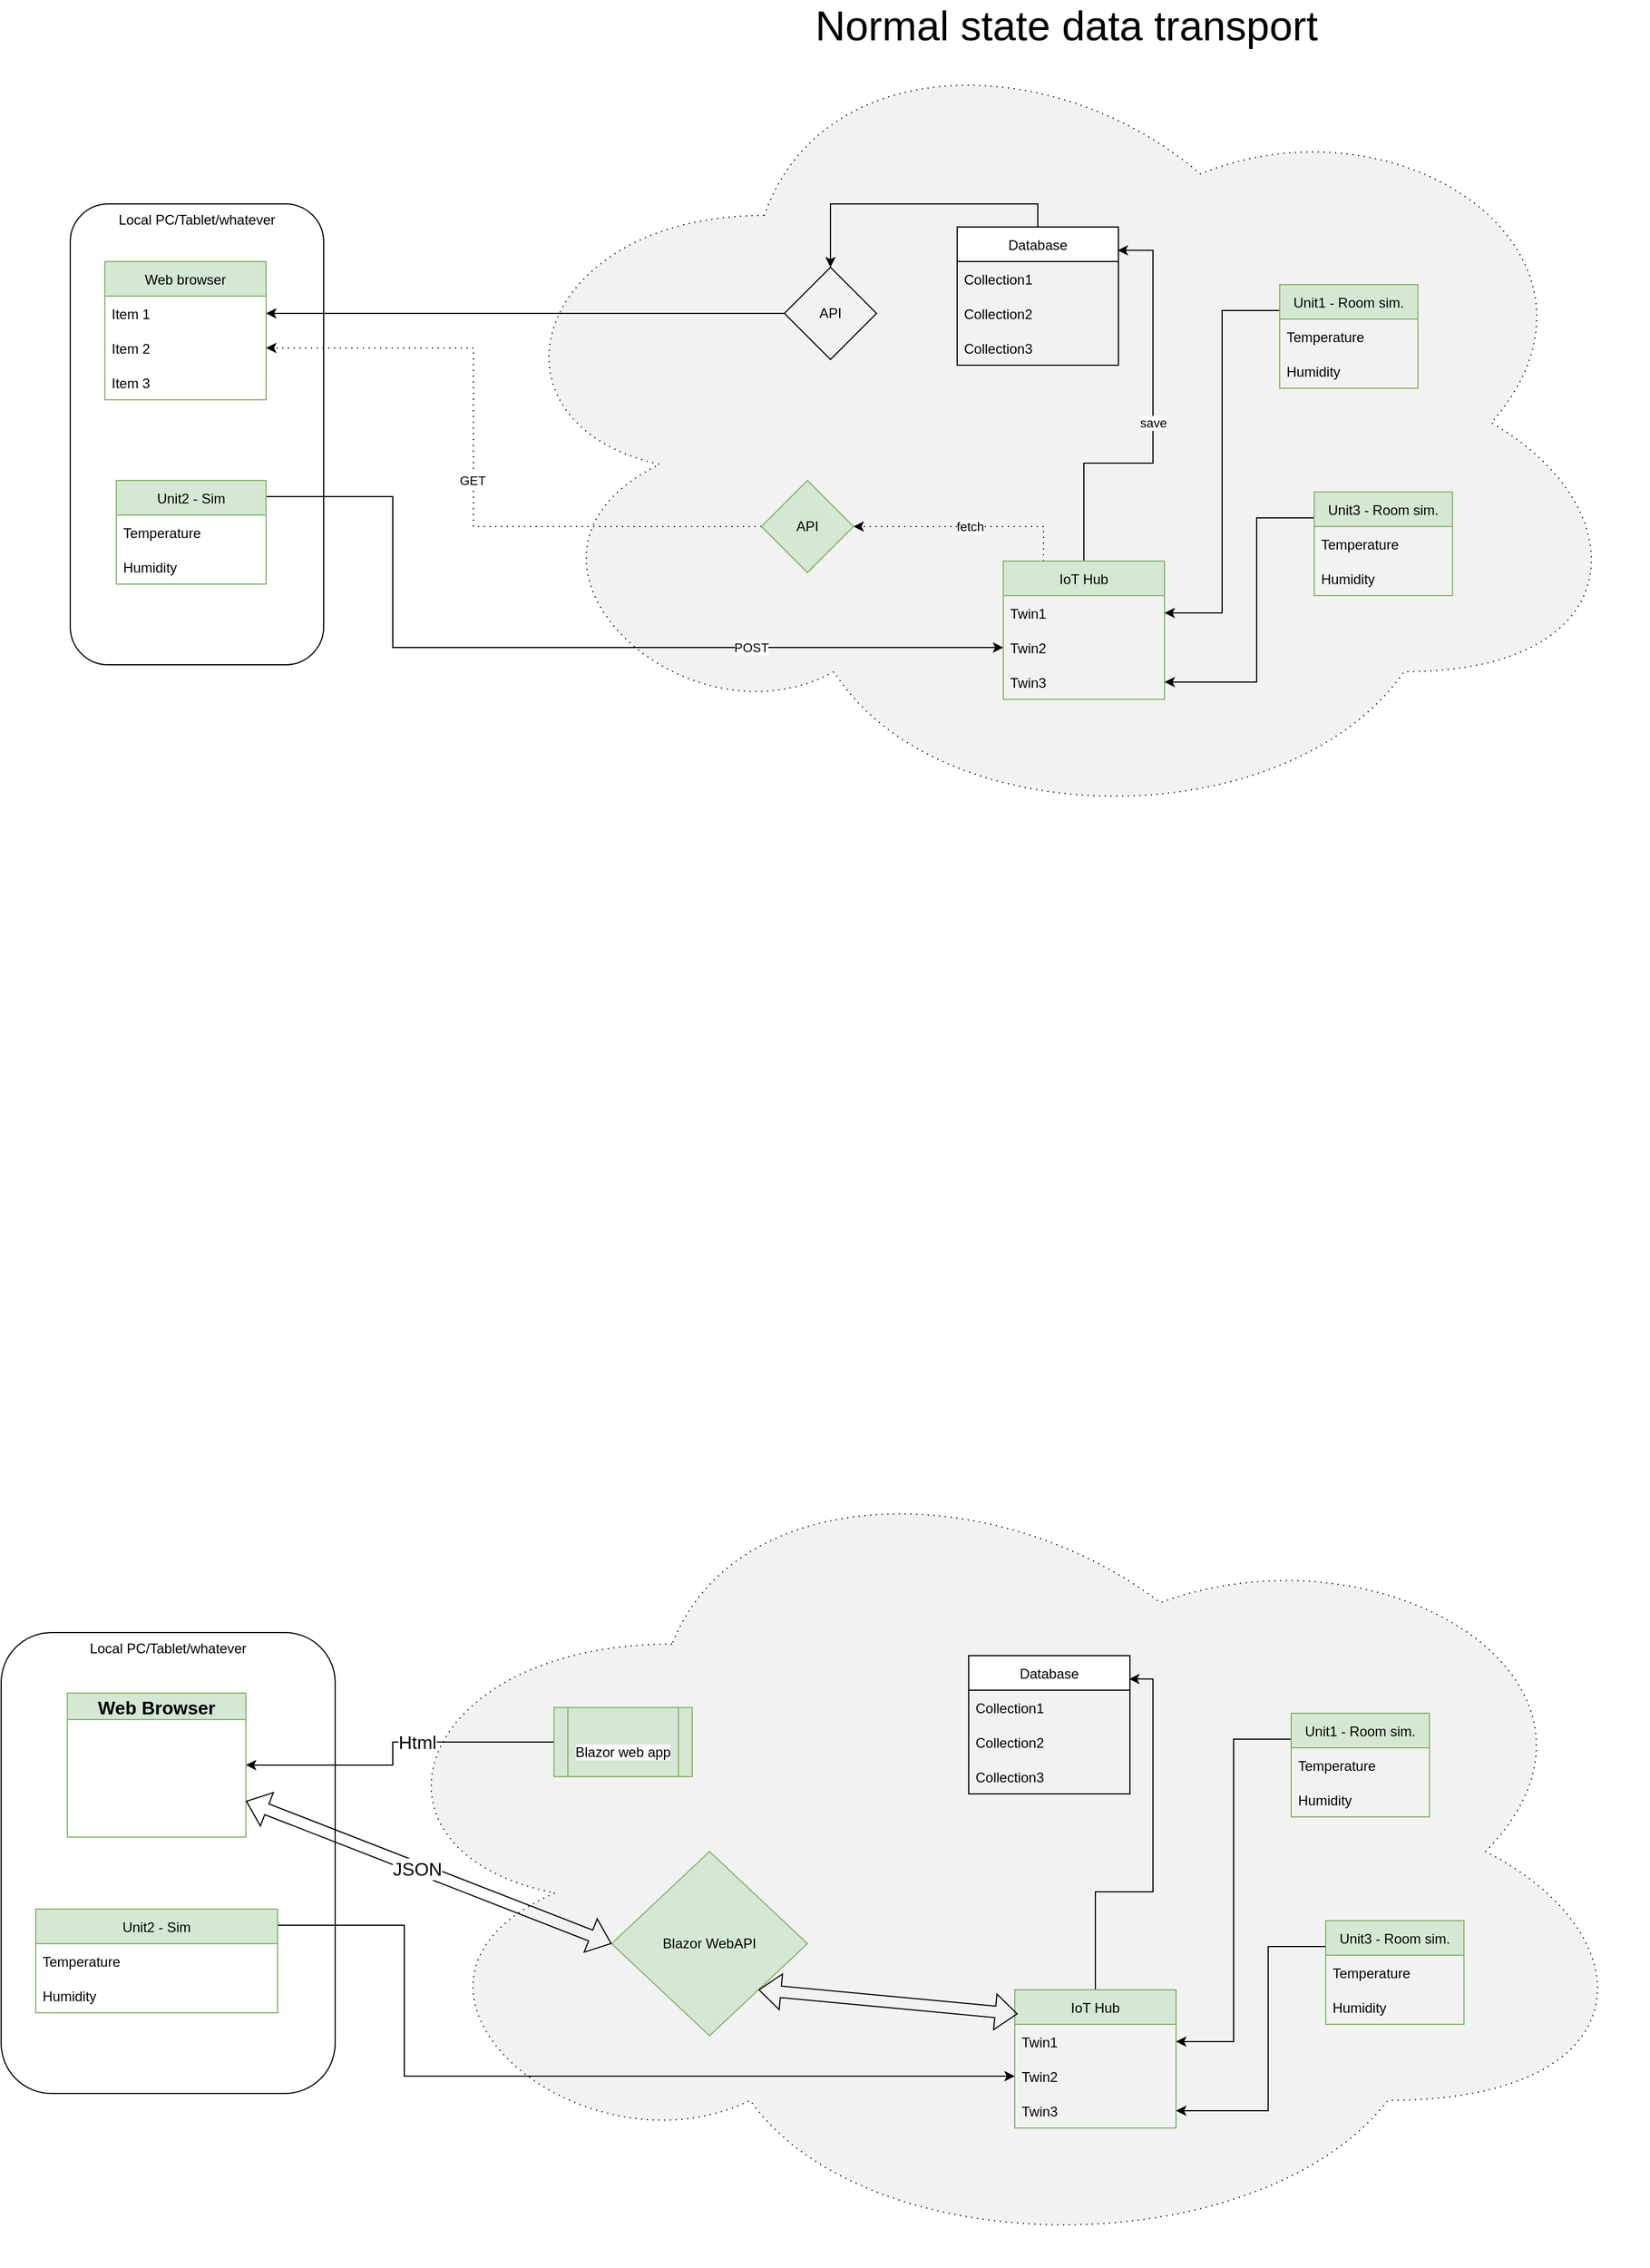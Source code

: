 <mxfile version="16.2.2" type="device"><diagram id="ydRE0bZVNRKPb427wFBF" name="Page-1"><mxGraphModel dx="1422" dy="-331" grid="1" gridSize="10" guides="1" tooltips="1" connect="1" arrows="1" fold="1" page="1" pageScale="1" pageWidth="1654" pageHeight="1169" math="0" shadow="0"><root><mxCell id="0"/><mxCell id="1" parent="0"/><mxCell id="SoW2IHCwXCaMQMNIdjdu-50" value="" style="ellipse;shape=cloud;whiteSpace=wrap;html=1;fillColor=#F2F2F2;dashed=1;dashPattern=1 4;" parent="1" vertex="1"><mxGeometry x="540" y="1260" width="1010" height="720" as="geometry"/></mxCell><mxCell id="SoW2IHCwXCaMQMNIdjdu-5" value="Local PC/Tablet/whatever" style="rounded=1;whiteSpace=wrap;html=1;verticalAlign=top;" parent="1" vertex="1"><mxGeometry x="190" y="1430" width="220" height="400" as="geometry"/></mxCell><mxCell id="SoW2IHCwXCaMQMNIdjdu-1" value="Web browser" style="swimlane;fontStyle=0;childLayout=stackLayout;horizontal=1;startSize=30;horizontalStack=0;resizeParent=1;resizeParentMax=0;resizeLast=0;collapsible=1;marginBottom=0;fillColor=#d5e8d4;strokeColor=#82b366;" parent="1" vertex="1"><mxGeometry x="220" y="1480" width="140" height="120" as="geometry"/></mxCell><mxCell id="SoW2IHCwXCaMQMNIdjdu-2" value="Item 1" style="text;strokeColor=none;fillColor=none;align=left;verticalAlign=middle;spacingLeft=4;spacingRight=4;overflow=hidden;points=[[0,0.5],[1,0.5]];portConstraint=eastwest;rotatable=0;" parent="SoW2IHCwXCaMQMNIdjdu-1" vertex="1"><mxGeometry y="30" width="140" height="30" as="geometry"/></mxCell><mxCell id="SoW2IHCwXCaMQMNIdjdu-3" value="Item 2" style="text;strokeColor=none;fillColor=none;align=left;verticalAlign=middle;spacingLeft=4;spacingRight=4;overflow=hidden;points=[[0,0.5],[1,0.5]];portConstraint=eastwest;rotatable=0;" parent="SoW2IHCwXCaMQMNIdjdu-1" vertex="1"><mxGeometry y="60" width="140" height="30" as="geometry"/></mxCell><mxCell id="SoW2IHCwXCaMQMNIdjdu-4" value="Item 3" style="text;strokeColor=none;fillColor=none;align=left;verticalAlign=middle;spacingLeft=4;spacingRight=4;overflow=hidden;points=[[0,0.5],[1,0.5]];portConstraint=eastwest;rotatable=0;" parent="SoW2IHCwXCaMQMNIdjdu-1" vertex="1"><mxGeometry y="90" width="140" height="30" as="geometry"/></mxCell><mxCell id="SoW2IHCwXCaMQMNIdjdu-32" style="edgeStyle=orthogonalEdgeStyle;rounded=0;orthogonalLoop=1;jettySize=auto;html=1;exitX=0.5;exitY=0;exitDx=0;exitDy=0;entryX=0.995;entryY=0.169;entryDx=0;entryDy=0;entryPerimeter=0;" parent="1" source="SoW2IHCwXCaMQMNIdjdu-7" target="SoW2IHCwXCaMQMNIdjdu-28" edge="1"><mxGeometry relative="1" as="geometry"><Array as="points"><mxPoint x="1070" y="1655"/><mxPoint x="1130" y="1655"/><mxPoint x="1130" y="1470"/></Array></mxGeometry></mxCell><mxCell id="up5aVXuY-90J1iWXJ7jc-7" value="save" style="edgeLabel;html=1;align=center;verticalAlign=middle;resizable=0;points=[];" vertex="1" connectable="0" parent="SoW2IHCwXCaMQMNIdjdu-32"><mxGeometry x="0.003" relative="1" as="geometry"><mxPoint as="offset"/></mxGeometry></mxCell><mxCell id="SoW2IHCwXCaMQMNIdjdu-45" style="edgeStyle=orthogonalEdgeStyle;rounded=0;orthogonalLoop=1;jettySize=auto;html=1;exitX=0.25;exitY=0;exitDx=0;exitDy=0;entryX=1;entryY=0.5;entryDx=0;entryDy=0;dashed=1;dashPattern=1 4;" parent="1" source="SoW2IHCwXCaMQMNIdjdu-7" target="SoW2IHCwXCaMQMNIdjdu-58" edge="1"><mxGeometry relative="1" as="geometry"><mxPoint x="840" y="1665" as="targetPoint"/></mxGeometry></mxCell><mxCell id="up5aVXuY-90J1iWXJ7jc-6" value="fetch" style="edgeLabel;html=1;align=center;verticalAlign=middle;resizable=0;points=[];" vertex="1" connectable="0" parent="SoW2IHCwXCaMQMNIdjdu-45"><mxGeometry x="-0.032" relative="1" as="geometry"><mxPoint as="offset"/></mxGeometry></mxCell><mxCell id="SoW2IHCwXCaMQMNIdjdu-7" value="IoT Hub" style="swimlane;fontStyle=0;childLayout=stackLayout;horizontal=1;startSize=30;horizontalStack=0;resizeParent=1;resizeParentMax=0;resizeLast=0;collapsible=1;marginBottom=0;fillColor=#d5e8d4;strokeColor=#82b366;" parent="1" vertex="1"><mxGeometry x="1000" y="1740" width="140" height="120" as="geometry"/></mxCell><mxCell id="SoW2IHCwXCaMQMNIdjdu-8" value="Twin1" style="text;strokeColor=none;fillColor=none;align=left;verticalAlign=middle;spacingLeft=4;spacingRight=4;overflow=hidden;points=[[0,0.5],[1,0.5]];portConstraint=eastwest;rotatable=0;" parent="SoW2IHCwXCaMQMNIdjdu-7" vertex="1"><mxGeometry y="30" width="140" height="30" as="geometry"/></mxCell><mxCell id="SoW2IHCwXCaMQMNIdjdu-9" value="Twin2" style="text;strokeColor=none;fillColor=none;align=left;verticalAlign=middle;spacingLeft=4;spacingRight=4;overflow=hidden;points=[[0,0.5],[1,0.5]];portConstraint=eastwest;rotatable=0;" parent="SoW2IHCwXCaMQMNIdjdu-7" vertex="1"><mxGeometry y="60" width="140" height="30" as="geometry"/></mxCell><mxCell id="SoW2IHCwXCaMQMNIdjdu-10" value="Twin3" style="text;strokeColor=none;fillColor=none;align=left;verticalAlign=middle;spacingLeft=4;spacingRight=4;overflow=hidden;points=[[0,0.5],[1,0.5]];portConstraint=eastwest;rotatable=0;" parent="SoW2IHCwXCaMQMNIdjdu-7" vertex="1"><mxGeometry y="90" width="140" height="30" as="geometry"/></mxCell><mxCell id="SoW2IHCwXCaMQMNIdjdu-60" style="edgeStyle=orthogonalEdgeStyle;rounded=0;orthogonalLoop=1;jettySize=auto;html=1;exitX=0;exitY=0.25;exitDx=0;exitDy=0;entryX=1;entryY=0.5;entryDx=0;entryDy=0;" parent="1" source="SoW2IHCwXCaMQMNIdjdu-11" target="SoW2IHCwXCaMQMNIdjdu-8" edge="1"><mxGeometry relative="1" as="geometry"/></mxCell><mxCell id="SoW2IHCwXCaMQMNIdjdu-11" value="Unit1 - Room sim." style="swimlane;fontStyle=0;childLayout=stackLayout;horizontal=1;startSize=30;horizontalStack=0;resizeParent=1;resizeParentMax=0;resizeLast=0;collapsible=1;marginBottom=0;fillColor=#d5e8d4;strokeColor=#82b366;" parent="1" vertex="1"><mxGeometry x="1240" y="1500" width="120" height="90" as="geometry"/></mxCell><mxCell id="SoW2IHCwXCaMQMNIdjdu-12" value="Temperature" style="text;strokeColor=none;fillColor=none;align=left;verticalAlign=middle;spacingLeft=4;spacingRight=4;overflow=hidden;points=[[0,0.5],[1,0.5]];portConstraint=eastwest;rotatable=0;" parent="SoW2IHCwXCaMQMNIdjdu-11" vertex="1"><mxGeometry y="30" width="120" height="30" as="geometry"/></mxCell><mxCell id="SoW2IHCwXCaMQMNIdjdu-13" value="Humidity" style="text;strokeColor=none;fillColor=none;align=left;verticalAlign=middle;spacingLeft=4;spacingRight=4;overflow=hidden;points=[[0,0.5],[1,0.5]];portConstraint=eastwest;rotatable=0;" parent="SoW2IHCwXCaMQMNIdjdu-11" vertex="1"><mxGeometry y="60" width="120" height="30" as="geometry"/></mxCell><mxCell id="SoW2IHCwXCaMQMNIdjdu-56" style="edgeStyle=orthogonalEdgeStyle;rounded=0;orthogonalLoop=1;jettySize=auto;html=1;exitX=1;exitY=0.114;exitDx=0;exitDy=0;entryX=0;entryY=0.5;entryDx=0;entryDy=0;exitPerimeter=0;" parent="1" source="SoW2IHCwXCaMQMNIdjdu-15" target="SoW2IHCwXCaMQMNIdjdu-9" edge="1"><mxGeometry relative="1" as="geometry"><mxPoint x="560" y="1770" as="targetPoint"/><Array as="points"><mxPoint x="470" y="1684"/><mxPoint x="470" y="1815"/></Array></mxGeometry></mxCell><mxCell id="up5aVXuY-90J1iWXJ7jc-1" value="POST" style="edgeLabel;html=1;align=center;verticalAlign=middle;resizable=0;points=[];" vertex="1" connectable="0" parent="SoW2IHCwXCaMQMNIdjdu-56"><mxGeometry x="0.244" y="-1" relative="1" as="geometry"><mxPoint x="73" y="-1" as="offset"/></mxGeometry></mxCell><mxCell id="SoW2IHCwXCaMQMNIdjdu-15" value="Unit2 - Sim" style="swimlane;fontStyle=0;childLayout=stackLayout;horizontal=1;startSize=30;horizontalStack=0;resizeParent=1;resizeParentMax=0;resizeLast=0;collapsible=1;marginBottom=0;fillColor=#d5e8d4;strokeColor=#82b366;" parent="1" vertex="1"><mxGeometry x="230" y="1670" width="130" height="90" as="geometry"/></mxCell><mxCell id="SoW2IHCwXCaMQMNIdjdu-16" value="Temperature" style="text;strokeColor=none;fillColor=none;align=left;verticalAlign=middle;spacingLeft=4;spacingRight=4;overflow=hidden;points=[[0,0.5],[1,0.5]];portConstraint=eastwest;rotatable=0;" parent="SoW2IHCwXCaMQMNIdjdu-15" vertex="1"><mxGeometry y="30" width="130" height="30" as="geometry"/></mxCell><mxCell id="SoW2IHCwXCaMQMNIdjdu-17" value="Humidity" style="text;strokeColor=none;fillColor=none;align=left;verticalAlign=middle;spacingLeft=4;spacingRight=4;overflow=hidden;points=[[0,0.5],[1,0.5]];portConstraint=eastwest;rotatable=0;" parent="SoW2IHCwXCaMQMNIdjdu-15" vertex="1"><mxGeometry y="60" width="130" height="30" as="geometry"/></mxCell><mxCell id="SoW2IHCwXCaMQMNIdjdu-61" style="edgeStyle=orthogonalEdgeStyle;rounded=0;orthogonalLoop=1;jettySize=auto;html=1;exitX=0;exitY=0.25;exitDx=0;exitDy=0;entryX=1;entryY=0.5;entryDx=0;entryDy=0;" parent="1" source="SoW2IHCwXCaMQMNIdjdu-22" target="SoW2IHCwXCaMQMNIdjdu-10" edge="1"><mxGeometry relative="1" as="geometry"><Array as="points"><mxPoint x="1220" y="1703"/><mxPoint x="1220" y="1845"/></Array></mxGeometry></mxCell><mxCell id="SoW2IHCwXCaMQMNIdjdu-22" value="Unit3 - Room sim." style="swimlane;fontStyle=0;childLayout=stackLayout;horizontal=1;startSize=30;horizontalStack=0;resizeParent=1;resizeParentMax=0;resizeLast=0;collapsible=1;marginBottom=0;fillColor=#d5e8d4;strokeColor=#82b366;" parent="1" vertex="1"><mxGeometry x="1270" y="1680" width="120" height="90" as="geometry"/></mxCell><mxCell id="SoW2IHCwXCaMQMNIdjdu-23" value="Temperature" style="text;strokeColor=none;fillColor=none;align=left;verticalAlign=middle;spacingLeft=4;spacingRight=4;overflow=hidden;points=[[0,0.5],[1,0.5]];portConstraint=eastwest;rotatable=0;" parent="SoW2IHCwXCaMQMNIdjdu-22" vertex="1"><mxGeometry y="30" width="120" height="30" as="geometry"/></mxCell><mxCell id="SoW2IHCwXCaMQMNIdjdu-24" value="Humidity" style="text;strokeColor=none;fillColor=none;align=left;verticalAlign=middle;spacingLeft=4;spacingRight=4;overflow=hidden;points=[[0,0.5],[1,0.5]];portConstraint=eastwest;rotatable=0;" parent="SoW2IHCwXCaMQMNIdjdu-22" vertex="1"><mxGeometry y="60" width="120" height="30" as="geometry"/></mxCell><mxCell id="SoW2IHCwXCaMQMNIdjdu-44" style="edgeStyle=orthogonalEdgeStyle;rounded=0;orthogonalLoop=1;jettySize=auto;html=1;exitX=0.5;exitY=0;exitDx=0;exitDy=0;entryX=0.5;entryY=0;entryDx=0;entryDy=0;" parent="1" source="SoW2IHCwXCaMQMNIdjdu-28" target="SoW2IHCwXCaMQMNIdjdu-57" edge="1"><mxGeometry relative="1" as="geometry"><mxPoint x="840" y="1480" as="targetPoint"/></mxGeometry></mxCell><mxCell id="SoW2IHCwXCaMQMNIdjdu-28" value="Database" style="swimlane;fontStyle=0;childLayout=stackLayout;horizontal=1;startSize=30;horizontalStack=0;resizeParent=1;resizeParentMax=0;resizeLast=0;collapsible=1;marginBottom=0;" parent="1" vertex="1"><mxGeometry x="960" y="1450" width="140" height="120" as="geometry"/></mxCell><mxCell id="SoW2IHCwXCaMQMNIdjdu-29" value="Collection1" style="text;strokeColor=none;fillColor=none;align=left;verticalAlign=middle;spacingLeft=4;spacingRight=4;overflow=hidden;points=[[0,0.5],[1,0.5]];portConstraint=eastwest;rotatable=0;" parent="SoW2IHCwXCaMQMNIdjdu-28" vertex="1"><mxGeometry y="30" width="140" height="30" as="geometry"/></mxCell><mxCell id="SoW2IHCwXCaMQMNIdjdu-30" value="Collection2" style="text;strokeColor=none;fillColor=none;align=left;verticalAlign=middle;spacingLeft=4;spacingRight=4;overflow=hidden;points=[[0,0.5],[1,0.5]];portConstraint=eastwest;rotatable=0;" parent="SoW2IHCwXCaMQMNIdjdu-28" vertex="1"><mxGeometry y="60" width="140" height="30" as="geometry"/></mxCell><mxCell id="SoW2IHCwXCaMQMNIdjdu-31" value="Collection3" style="text;strokeColor=none;fillColor=none;align=left;verticalAlign=middle;spacingLeft=4;spacingRight=4;overflow=hidden;points=[[0,0.5],[1,0.5]];portConstraint=eastwest;rotatable=0;" parent="SoW2IHCwXCaMQMNIdjdu-28" vertex="1"><mxGeometry y="90" width="140" height="30" as="geometry"/></mxCell><mxCell id="SoW2IHCwXCaMQMNIdjdu-53" style="edgeStyle=orthogonalEdgeStyle;rounded=0;orthogonalLoop=1;jettySize=auto;html=1;exitX=0;exitY=0.5;exitDx=0;exitDy=0;entryX=1;entryY=0.5;entryDx=0;entryDy=0;dashed=1;dashPattern=1 4;" parent="1" source="SoW2IHCwXCaMQMNIdjdu-58" target="SoW2IHCwXCaMQMNIdjdu-3" edge="1"><mxGeometry relative="1" as="geometry"><mxPoint x="850" y="1680" as="sourcePoint"/><Array as="points"><mxPoint x="540" y="1710"/><mxPoint x="540" y="1555"/></Array></mxGeometry></mxCell><mxCell id="up5aVXuY-90J1iWXJ7jc-3" value="GET" style="edgeLabel;html=1;align=center;verticalAlign=middle;resizable=0;points=[];" vertex="1" connectable="0" parent="SoW2IHCwXCaMQMNIdjdu-53"><mxGeometry x="-0.007" y="1" relative="1" as="geometry"><mxPoint as="offset"/></mxGeometry></mxCell><mxCell id="SoW2IHCwXCaMQMNIdjdu-52" style="edgeStyle=orthogonalEdgeStyle;rounded=0;orthogonalLoop=1;jettySize=auto;html=1;exitX=0;exitY=0.5;exitDx=0;exitDy=0;entryX=1;entryY=0.5;entryDx=0;entryDy=0;" parent="1" source="SoW2IHCwXCaMQMNIdjdu-57" target="SoW2IHCwXCaMQMNIdjdu-2" edge="1"><mxGeometry relative="1" as="geometry"><mxPoint x="850" y="1525" as="sourcePoint"/></mxGeometry></mxCell><mxCell id="SoW2IHCwXCaMQMNIdjdu-57" value="API" style="rhombus;whiteSpace=wrap;html=1;strokeColor=default;fillColor=none;" parent="1" vertex="1"><mxGeometry x="810" y="1485" width="80" height="80" as="geometry"/></mxCell><mxCell id="SoW2IHCwXCaMQMNIdjdu-58" value="API" style="rhombus;whiteSpace=wrap;html=1;strokeColor=#82b366;fillColor=#d5e8d4;" parent="1" vertex="1"><mxGeometry x="790" y="1670" width="80" height="80" as="geometry"/></mxCell><mxCell id="SoW2IHCwXCaMQMNIdjdu-63" value="&lt;font style=&quot;font-size: 36px&quot;&gt;Normal state data transport&lt;/font&gt;" style="text;html=1;strokeColor=none;fillColor=none;align=center;verticalAlign=middle;whiteSpace=wrap;rounded=0;" parent="1" vertex="1"><mxGeometry x="780" y="1260" width="550" height="30" as="geometry"/></mxCell><mxCell id="SoW2IHCwXCaMQMNIdjdu-99" value="" style="ellipse;shape=cloud;whiteSpace=wrap;html=1;fillColor=#F2F2F2;dashed=1;dashPattern=1 4;" parent="1" vertex="1"><mxGeometry x="430" y="2500" width="1130" height="720" as="geometry"/></mxCell><mxCell id="SoW2IHCwXCaMQMNIdjdu-100" value="Local PC/Tablet/whatever" style="rounded=1;whiteSpace=wrap;html=1;verticalAlign=top;" parent="1" vertex="1"><mxGeometry x="130" y="2670" width="290" height="400" as="geometry"/></mxCell><mxCell id="SoW2IHCwXCaMQMNIdjdu-105" style="edgeStyle=orthogonalEdgeStyle;rounded=0;orthogonalLoop=1;jettySize=auto;html=1;exitX=0.5;exitY=0;exitDx=0;exitDy=0;entryX=0.995;entryY=0.169;entryDx=0;entryDy=0;entryPerimeter=0;" parent="1" source="SoW2IHCwXCaMQMNIdjdu-107" target="SoW2IHCwXCaMQMNIdjdu-124" edge="1"><mxGeometry relative="1" as="geometry"/></mxCell><mxCell id="SoW2IHCwXCaMQMNIdjdu-107" value="IoT Hub" style="swimlane;fontStyle=0;childLayout=stackLayout;horizontal=1;startSize=30;horizontalStack=0;resizeParent=1;resizeParentMax=0;resizeLast=0;collapsible=1;marginBottom=0;fillColor=#d5e8d4;strokeColor=#82b366;" parent="1" vertex="1"><mxGeometry x="1010" y="2980" width="140" height="120" as="geometry"/></mxCell><mxCell id="SoW2IHCwXCaMQMNIdjdu-108" value="Twin1" style="text;strokeColor=none;fillColor=none;align=left;verticalAlign=middle;spacingLeft=4;spacingRight=4;overflow=hidden;points=[[0,0.5],[1,0.5]];portConstraint=eastwest;rotatable=0;" parent="SoW2IHCwXCaMQMNIdjdu-107" vertex="1"><mxGeometry y="30" width="140" height="30" as="geometry"/></mxCell><mxCell id="SoW2IHCwXCaMQMNIdjdu-109" value="Twin2" style="text;strokeColor=none;fillColor=none;align=left;verticalAlign=middle;spacingLeft=4;spacingRight=4;overflow=hidden;points=[[0,0.5],[1,0.5]];portConstraint=eastwest;rotatable=0;" parent="SoW2IHCwXCaMQMNIdjdu-107" vertex="1"><mxGeometry y="60" width="140" height="30" as="geometry"/></mxCell><mxCell id="SoW2IHCwXCaMQMNIdjdu-110" value="Twin3" style="text;strokeColor=none;fillColor=none;align=left;verticalAlign=middle;spacingLeft=4;spacingRight=4;overflow=hidden;points=[[0,0.5],[1,0.5]];portConstraint=eastwest;rotatable=0;" parent="SoW2IHCwXCaMQMNIdjdu-107" vertex="1"><mxGeometry y="90" width="140" height="30" as="geometry"/></mxCell><mxCell id="SoW2IHCwXCaMQMNIdjdu-111" style="edgeStyle=orthogonalEdgeStyle;rounded=0;orthogonalLoop=1;jettySize=auto;html=1;exitX=0;exitY=0.25;exitDx=0;exitDy=0;entryX=1;entryY=0.5;entryDx=0;entryDy=0;" parent="1" source="SoW2IHCwXCaMQMNIdjdu-112" target="SoW2IHCwXCaMQMNIdjdu-108" edge="1"><mxGeometry relative="1" as="geometry"/></mxCell><mxCell id="SoW2IHCwXCaMQMNIdjdu-112" value="Unit1 - Room sim." style="swimlane;fontStyle=0;childLayout=stackLayout;horizontal=1;startSize=30;horizontalStack=0;resizeParent=1;resizeParentMax=0;resizeLast=0;collapsible=1;marginBottom=0;fillColor=#d5e8d4;strokeColor=#82b366;" parent="1" vertex="1"><mxGeometry x="1250" y="2740" width="120" height="90" as="geometry"/></mxCell><mxCell id="SoW2IHCwXCaMQMNIdjdu-113" value="Temperature" style="text;strokeColor=none;fillColor=none;align=left;verticalAlign=middle;spacingLeft=4;spacingRight=4;overflow=hidden;points=[[0,0.5],[1,0.5]];portConstraint=eastwest;rotatable=0;" parent="SoW2IHCwXCaMQMNIdjdu-112" vertex="1"><mxGeometry y="30" width="120" height="30" as="geometry"/></mxCell><mxCell id="SoW2IHCwXCaMQMNIdjdu-114" value="Humidity" style="text;strokeColor=none;fillColor=none;align=left;verticalAlign=middle;spacingLeft=4;spacingRight=4;overflow=hidden;points=[[0,0.5],[1,0.5]];portConstraint=eastwest;rotatable=0;" parent="SoW2IHCwXCaMQMNIdjdu-112" vertex="1"><mxGeometry y="60" width="120" height="30" as="geometry"/></mxCell><mxCell id="SoW2IHCwXCaMQMNIdjdu-115" style="edgeStyle=orthogonalEdgeStyle;rounded=0;orthogonalLoop=1;jettySize=auto;html=1;exitX=1;exitY=0.114;exitDx=0;exitDy=0;entryX=0;entryY=0.5;entryDx=0;entryDy=0;exitPerimeter=0;" parent="1" source="SoW2IHCwXCaMQMNIdjdu-116" target="SoW2IHCwXCaMQMNIdjdu-109" edge="1"><mxGeometry relative="1" as="geometry"><mxPoint x="570" y="3010" as="targetPoint"/><Array as="points"><mxPoint x="480" y="2924"/><mxPoint x="480" y="3055"/></Array></mxGeometry></mxCell><mxCell id="SoW2IHCwXCaMQMNIdjdu-116" value="Unit2 - Sim" style="swimlane;fontStyle=0;childLayout=stackLayout;horizontal=1;startSize=30;horizontalStack=0;resizeParent=1;resizeParentMax=0;resizeLast=0;collapsible=1;marginBottom=0;fillColor=#d5e8d4;strokeColor=#82b366;" parent="1" vertex="1"><mxGeometry x="160" y="2910" width="210" height="90" as="geometry"/></mxCell><mxCell id="SoW2IHCwXCaMQMNIdjdu-117" value="Temperature" style="text;strokeColor=none;fillColor=none;align=left;verticalAlign=middle;spacingLeft=4;spacingRight=4;overflow=hidden;points=[[0,0.5],[1,0.5]];portConstraint=eastwest;rotatable=0;" parent="SoW2IHCwXCaMQMNIdjdu-116" vertex="1"><mxGeometry y="30" width="210" height="30" as="geometry"/></mxCell><mxCell id="SoW2IHCwXCaMQMNIdjdu-118" value="Humidity" style="text;strokeColor=none;fillColor=none;align=left;verticalAlign=middle;spacingLeft=4;spacingRight=4;overflow=hidden;points=[[0,0.5],[1,0.5]];portConstraint=eastwest;rotatable=0;" parent="SoW2IHCwXCaMQMNIdjdu-116" vertex="1"><mxGeometry y="60" width="210" height="30" as="geometry"/></mxCell><mxCell id="SoW2IHCwXCaMQMNIdjdu-119" style="edgeStyle=orthogonalEdgeStyle;rounded=0;orthogonalLoop=1;jettySize=auto;html=1;exitX=0;exitY=0.25;exitDx=0;exitDy=0;entryX=1;entryY=0.5;entryDx=0;entryDy=0;" parent="1" source="SoW2IHCwXCaMQMNIdjdu-120" target="SoW2IHCwXCaMQMNIdjdu-110" edge="1"><mxGeometry relative="1" as="geometry"><Array as="points"><mxPoint x="1230" y="2943"/><mxPoint x="1230" y="3085"/></Array></mxGeometry></mxCell><mxCell id="SoW2IHCwXCaMQMNIdjdu-120" value="Unit3 - Room sim." style="swimlane;fontStyle=0;childLayout=stackLayout;horizontal=1;startSize=30;horizontalStack=0;resizeParent=1;resizeParentMax=0;resizeLast=0;collapsible=1;marginBottom=0;fillColor=#d5e8d4;strokeColor=#82b366;" parent="1" vertex="1"><mxGeometry x="1280" y="2920" width="120" height="90" as="geometry"/></mxCell><mxCell id="SoW2IHCwXCaMQMNIdjdu-121" value="Temperature" style="text;strokeColor=none;fillColor=none;align=left;verticalAlign=middle;spacingLeft=4;spacingRight=4;overflow=hidden;points=[[0,0.5],[1,0.5]];portConstraint=eastwest;rotatable=0;" parent="SoW2IHCwXCaMQMNIdjdu-120" vertex="1"><mxGeometry y="30" width="120" height="30" as="geometry"/></mxCell><mxCell id="SoW2IHCwXCaMQMNIdjdu-122" value="Humidity" style="text;strokeColor=none;fillColor=none;align=left;verticalAlign=middle;spacingLeft=4;spacingRight=4;overflow=hidden;points=[[0,0.5],[1,0.5]];portConstraint=eastwest;rotatable=0;" parent="SoW2IHCwXCaMQMNIdjdu-120" vertex="1"><mxGeometry y="60" width="120" height="30" as="geometry"/></mxCell><mxCell id="SoW2IHCwXCaMQMNIdjdu-124" value="Database" style="swimlane;fontStyle=0;childLayout=stackLayout;horizontal=1;startSize=30;horizontalStack=0;resizeParent=1;resizeParentMax=0;resizeLast=0;collapsible=1;marginBottom=0;" parent="1" vertex="1"><mxGeometry x="970" y="2690" width="140" height="120" as="geometry"/></mxCell><mxCell id="SoW2IHCwXCaMQMNIdjdu-125" value="Collection1" style="text;strokeColor=none;fillColor=none;align=left;verticalAlign=middle;spacingLeft=4;spacingRight=4;overflow=hidden;points=[[0,0.5],[1,0.5]];portConstraint=eastwest;rotatable=0;" parent="SoW2IHCwXCaMQMNIdjdu-124" vertex="1"><mxGeometry y="30" width="140" height="30" as="geometry"/></mxCell><mxCell id="SoW2IHCwXCaMQMNIdjdu-126" value="Collection2" style="text;strokeColor=none;fillColor=none;align=left;verticalAlign=middle;spacingLeft=4;spacingRight=4;overflow=hidden;points=[[0,0.5],[1,0.5]];portConstraint=eastwest;rotatable=0;" parent="SoW2IHCwXCaMQMNIdjdu-124" vertex="1"><mxGeometry y="60" width="140" height="30" as="geometry"/></mxCell><mxCell id="SoW2IHCwXCaMQMNIdjdu-127" value="Collection3" style="text;strokeColor=none;fillColor=none;align=left;verticalAlign=middle;spacingLeft=4;spacingRight=4;overflow=hidden;points=[[0,0.5],[1,0.5]];portConstraint=eastwest;rotatable=0;" parent="SoW2IHCwXCaMQMNIdjdu-124" vertex="1"><mxGeometry y="90" width="140" height="30" as="geometry"/></mxCell><mxCell id="SoW2IHCwXCaMQMNIdjdu-131" value="Blazor WebAPI" style="rhombus;whiteSpace=wrap;html=1;strokeColor=#82b366;fillColor=#d5e8d4;" parent="1" vertex="1"><mxGeometry x="660" y="2860" width="170" height="160" as="geometry"/></mxCell><mxCell id="SoW2IHCwXCaMQMNIdjdu-135" style="edgeStyle=orthogonalEdgeStyle;rounded=0;orthogonalLoop=1;jettySize=auto;html=1;exitX=0;exitY=0.5;exitDx=0;exitDy=0;fontSize=36;entryX=1;entryY=0.5;entryDx=0;entryDy=0;" parent="1" source="SoW2IHCwXCaMQMNIdjdu-134" target="SoW2IHCwXCaMQMNIdjdu-136" edge="1"><mxGeometry relative="1" as="geometry"><mxPoint x="340" y="2800" as="targetPoint"/><Array as="points"><mxPoint x="470" y="2765"/><mxPoint x="470" y="2785"/></Array></mxGeometry></mxCell><mxCell id="SoW2IHCwXCaMQMNIdjdu-139" value="Html" style="edgeLabel;html=1;align=center;verticalAlign=middle;resizable=0;points=[];fontSize=16;" parent="SoW2IHCwXCaMQMNIdjdu-135" vertex="1" connectable="0"><mxGeometry x="-0.17" relative="1" as="geometry"><mxPoint as="offset"/></mxGeometry></mxCell><mxCell id="SoW2IHCwXCaMQMNIdjdu-134" value="&#10;&#10;&lt;span style=&quot;color: rgb(0, 0, 0); font-family: helvetica; font-size: 12px; font-style: normal; font-weight: 400; letter-spacing: normal; text-align: center; text-indent: 0px; text-transform: none; word-spacing: 0px; background-color: rgb(248, 249, 250); display: inline; float: none;&quot;&gt;Blazor web app&lt;/span&gt;&#10;&#10;" style="shape=process;whiteSpace=wrap;html=1;backgroundOutline=1;fontSize=36;strokeColor=#82b366;fillColor=#d5e8d4;" parent="1" vertex="1"><mxGeometry x="610" y="2735" width="120" height="60" as="geometry"/></mxCell><mxCell id="SoW2IHCwXCaMQMNIdjdu-136" value="Web Browser" style="swimlane;fontSize=16;strokeColor=#82b366;fillColor=#d5e8d4;" parent="1" vertex="1"><mxGeometry x="187.5" y="2722.5" width="155" height="125" as="geometry"/></mxCell><mxCell id="SoW2IHCwXCaMQMNIdjdu-137" value="" style="shape=flexArrow;endArrow=classic;startArrow=classic;html=1;rounded=0;fontSize=16;exitX=1;exitY=0.75;exitDx=0;exitDy=0;entryX=0;entryY=0.5;entryDx=0;entryDy=0;" parent="1" source="SoW2IHCwXCaMQMNIdjdu-136" target="SoW2IHCwXCaMQMNIdjdu-131" edge="1"><mxGeometry width="100" height="100" relative="1" as="geometry"><mxPoint x="440" y="2910" as="sourcePoint"/><mxPoint x="540" y="2810" as="targetPoint"/></mxGeometry></mxCell><mxCell id="SoW2IHCwXCaMQMNIdjdu-140" value="JSON" style="edgeLabel;html=1;align=center;verticalAlign=middle;resizable=0;points=[];fontSize=16;" parent="SoW2IHCwXCaMQMNIdjdu-137" vertex="1" connectable="0"><mxGeometry x="-0.065" relative="1" as="geometry"><mxPoint y="1" as="offset"/></mxGeometry></mxCell><mxCell id="SoW2IHCwXCaMQMNIdjdu-138" value="" style="shape=flexArrow;endArrow=classic;startArrow=classic;html=1;rounded=0;fontSize=16;entryX=0.018;entryY=0.175;entryDx=0;entryDy=0;entryPerimeter=0;exitX=1;exitY=1;exitDx=0;exitDy=0;" parent="1" source="SoW2IHCwXCaMQMNIdjdu-131" target="SoW2IHCwXCaMQMNIdjdu-107" edge="1"><mxGeometry width="100" height="100" relative="1" as="geometry"><mxPoint x="830" y="2950" as="sourcePoint"/><mxPoint x="950" y="2680" as="targetPoint"/></mxGeometry></mxCell></root></mxGraphModel></diagram></mxfile>